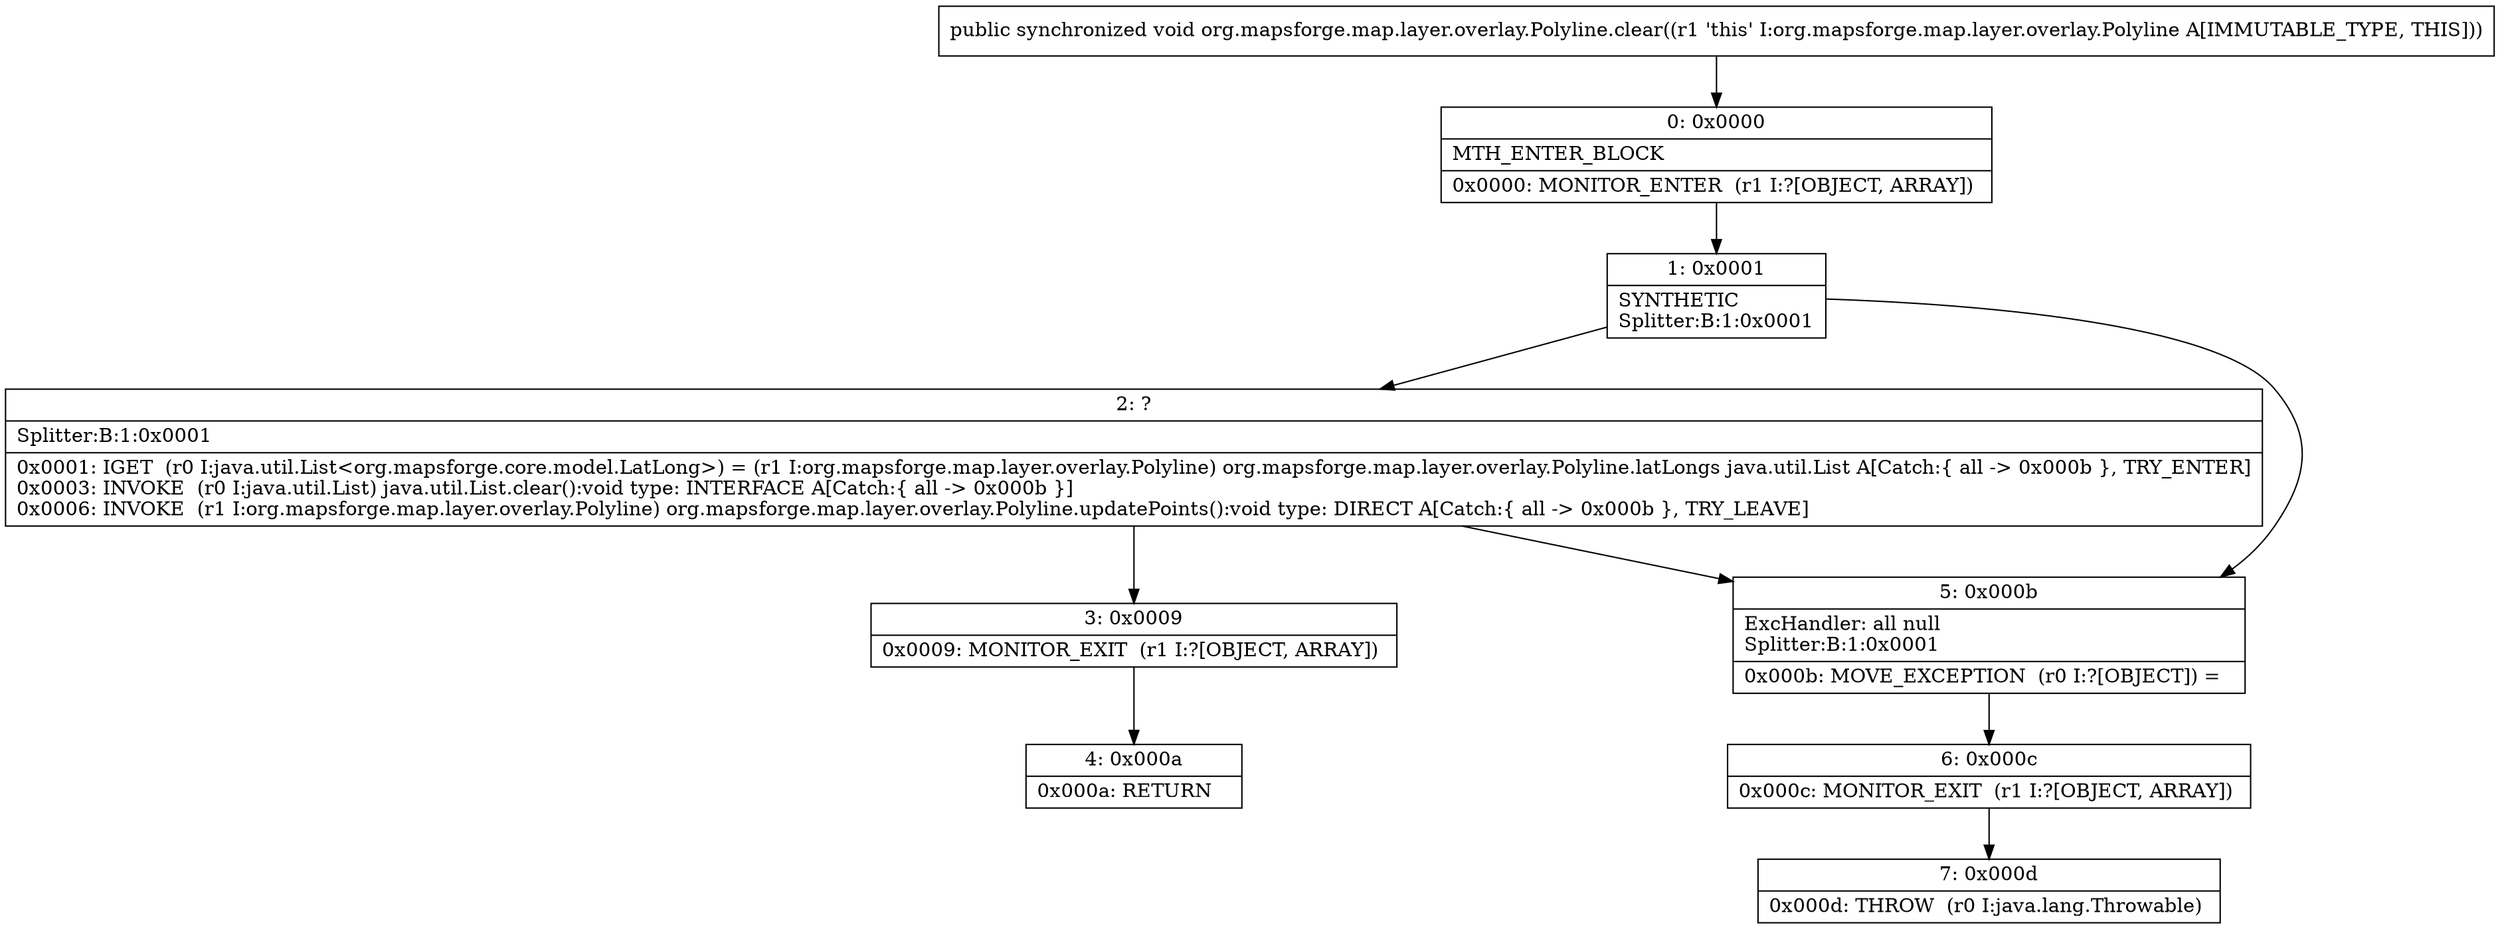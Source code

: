 digraph "CFG fororg.mapsforge.map.layer.overlay.Polyline.clear()V" {
Node_0 [shape=record,label="{0\:\ 0x0000|MTH_ENTER_BLOCK\l|0x0000: MONITOR_ENTER  (r1 I:?[OBJECT, ARRAY]) \l}"];
Node_1 [shape=record,label="{1\:\ 0x0001|SYNTHETIC\lSplitter:B:1:0x0001\l}"];
Node_2 [shape=record,label="{2\:\ ?|Splitter:B:1:0x0001\l|0x0001: IGET  (r0 I:java.util.List\<org.mapsforge.core.model.LatLong\>) = (r1 I:org.mapsforge.map.layer.overlay.Polyline) org.mapsforge.map.layer.overlay.Polyline.latLongs java.util.List A[Catch:\{ all \-\> 0x000b \}, TRY_ENTER]\l0x0003: INVOKE  (r0 I:java.util.List) java.util.List.clear():void type: INTERFACE A[Catch:\{ all \-\> 0x000b \}]\l0x0006: INVOKE  (r1 I:org.mapsforge.map.layer.overlay.Polyline) org.mapsforge.map.layer.overlay.Polyline.updatePoints():void type: DIRECT A[Catch:\{ all \-\> 0x000b \}, TRY_LEAVE]\l}"];
Node_3 [shape=record,label="{3\:\ 0x0009|0x0009: MONITOR_EXIT  (r1 I:?[OBJECT, ARRAY]) \l}"];
Node_4 [shape=record,label="{4\:\ 0x000a|0x000a: RETURN   \l}"];
Node_5 [shape=record,label="{5\:\ 0x000b|ExcHandler: all null\lSplitter:B:1:0x0001\l|0x000b: MOVE_EXCEPTION  (r0 I:?[OBJECT]) =  \l}"];
Node_6 [shape=record,label="{6\:\ 0x000c|0x000c: MONITOR_EXIT  (r1 I:?[OBJECT, ARRAY]) \l}"];
Node_7 [shape=record,label="{7\:\ 0x000d|0x000d: THROW  (r0 I:java.lang.Throwable) \l}"];
MethodNode[shape=record,label="{public synchronized void org.mapsforge.map.layer.overlay.Polyline.clear((r1 'this' I:org.mapsforge.map.layer.overlay.Polyline A[IMMUTABLE_TYPE, THIS])) }"];
MethodNode -> Node_0;
Node_0 -> Node_1;
Node_1 -> Node_2;
Node_1 -> Node_5;
Node_2 -> Node_3;
Node_2 -> Node_5;
Node_3 -> Node_4;
Node_5 -> Node_6;
Node_6 -> Node_7;
}

